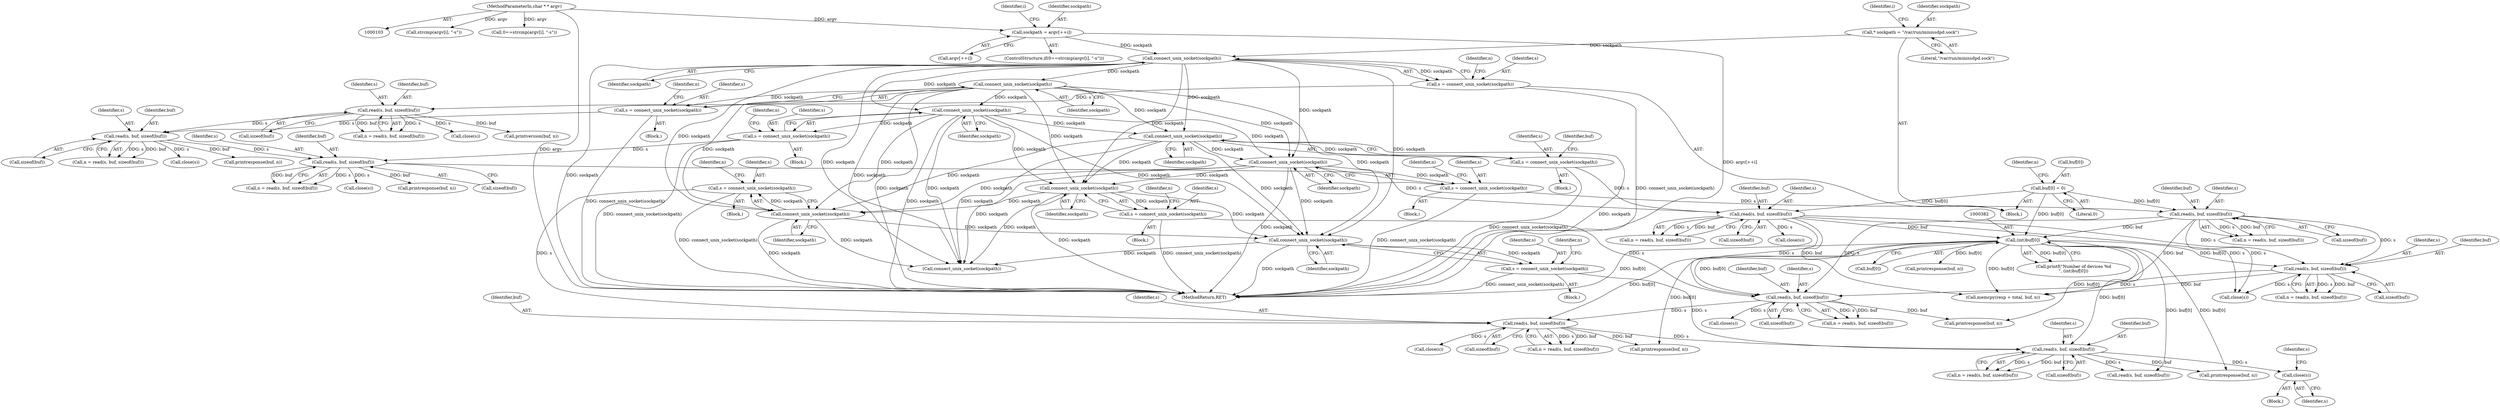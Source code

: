 digraph "0_miniupnp_b238cade9a173c6f751a34acf8ccff838a62aa47_0@API" {
"1000568" [label="(Call,close(s))"];
"1000550" [label="(Call,read(s, buf, sizeof(buf)))"];
"1000518" [label="(Call,read(s, buf, sizeof(buf)))"];
"1000506" [label="(Call,s = connect_unix_socket(sockpath))"];
"1000508" [label="(Call,connect_unix_socket(sockpath))"];
"1000258" [label="(Call,connect_unix_socket(sockpath))"];
"1000222" [label="(Call,connect_unix_socket(sockpath))"];
"1000159" [label="(Call,* sockpath = \"/var/run/minissdpd.sock\")"];
"1000182" [label="(Call,sockpath = argv[++i])"];
"1000105" [label="(MethodParameterIn,char * * argv)"];
"1000292" [label="(Call,connect_unix_socket(sockpath))"];
"1000357" [label="(Call,connect_unix_socket(sockpath))"];
"1000326" [label="(Call,connect_unix_socket(sockpath))"];
"1000470" [label="(Call,connect_unix_socket(sockpath))"];
"1000486" [label="(Call,read(s, buf, sizeof(buf)))"];
"1000369" [label="(Call,read(s, buf, sizeof(buf)))"];
"1000355" [label="(Call,s = connect_unix_socket(sockpath))"];
"1000328" [label="(Call,buf[0] = 0)"];
"1000468" [label="(Call,s = connect_unix_socket(sockpath))"];
"1000341" [label="(Call,read(s, buf, sizeof(buf)))"];
"1000304" [label="(Call,read(s, buf, sizeof(buf)))"];
"1000290" [label="(Call,s = connect_unix_socket(sockpath))"];
"1000270" [label="(Call,read(s, buf, sizeof(buf)))"];
"1000232" [label="(Call,read(s, buf, sizeof(buf)))"];
"1000220" [label="(Call,s = connect_unix_socket(sockpath))"];
"1000256" [label="(Call,s = connect_unix_socket(sockpath))"];
"1000324" [label="(Call,s = connect_unix_socket(sockpath))"];
"1000438" [label="(Call,read(s, buf, sizeof(buf)))"];
"1000381" [label="(Call,(int)buf[0])"];
"1000538" [label="(Call,s = connect_unix_socket(sockpath))"];
"1000540" [label="(Call,connect_unix_socket(sockpath))"];
"1000465" [label="(Block,)"];
"1000177" [label="(Call,strcmp(argv[i], \"-s\"))"];
"1000438" [label="(Call,read(s, buf, sizeof(buf)))"];
"1000507" [label="(Identifier,s)"];
"1000367" [label="(Call,n = read(s, buf, sizeof(buf)))"];
"1000536" [label="(Call,close(s))"];
"1000484" [label="(Call,n = read(s, buf, sizeof(buf)))"];
"1000552" [label="(Identifier,buf)"];
"1000257" [label="(Identifier,s)"];
"1000503" [label="(Block,)"];
"1000357" [label="(Call,connect_unix_socket(sockpath))"];
"1000567" [label="(Block,)"];
"1000272" [label="(Identifier,buf)"];
"1000369" [label="(Call,read(s, buf, sizeof(buf)))"];
"1000183" [label="(Identifier,sockpath)"];
"1000302" [label="(Call,n = read(s, buf, sizeof(buf)))"];
"1000548" [label="(Call,n = read(s, buf, sizeof(buf)))"];
"1000233" [label="(Identifier,s)"];
"1000332" [label="(Literal,0)"];
"1000553" [label="(Call,sizeof(buf))"];
"1000473" [label="(Identifier,n)"];
"1000519" [label="(Identifier,s)"];
"1000175" [label="(Call,0==strcmp(argv[i], \"-s\"))"];
"1000371" [label="(Identifier,buf)"];
"1000268" [label="(Call,n = read(s, buf, sizeof(buf)))"];
"1000325" [label="(Identifier,s)"];
"1000225" [label="(Identifier,n)"];
"1000470" [label="(Call,connect_unix_socket(sockpath))"];
"1000172" [label="(Identifier,i)"];
"1000355" [label="(Call,s = connect_unix_socket(sockpath))"];
"1000506" [label="(Call,s = connect_unix_socket(sockpath))"];
"1000486" [label="(Call,read(s, buf, sizeof(buf)))"];
"1000322" [label="(Call,close(s))"];
"1000222" [label="(Call,connect_unix_socket(sockpath))"];
"1000270" [label="(Call,read(s, buf, sizeof(buf)))"];
"1000339" [label="(Call,n = read(s, buf, sizeof(buf)))"];
"1000560" [label="(Call,printresponse(buf, n))"];
"1000520" [label="(Identifier,buf)"];
"1000258" [label="(Call,connect_unix_socket(sockpath))"];
"1000330" [label="(Identifier,buf)"];
"1000496" [label="(Call,printresponse(buf, n))"];
"1000541" [label="(Identifier,sockpath)"];
"1000592" [label="(Call,printresponse(buf, n))"];
"1000329" [label="(Call,buf[0])"];
"1000324" [label="(Call,s = connect_unix_socket(sockpath))"];
"1000568" [label="(Call,close(s))"];
"1000381" [label="(Call,(int)buf[0])"];
"1000230" [label="(Call,n = read(s, buf, sizeof(buf)))"];
"1000159" [label="(Call,* sockpath = \"/var/run/minissdpd.sock\")"];
"1000439" [label="(Identifier,s)"];
"1000261" [label="(Identifier,n)"];
"1000105" [label="(MethodParameterIn,char * * argv)"];
"1000327" [label="(Identifier,sockpath)"];
"1000418" [label="(Call,memcpy(resp + total, buf, n))"];
"1000550" [label="(Call,read(s, buf, sizeof(buf)))"];
"1000341" [label="(Call,read(s, buf, sizeof(buf)))"];
"1000259" [label="(Identifier,sockpath)"];
"1000571" [label="(Identifier,s)"];
"1000235" [label="(Call,sizeof(buf))"];
"1000306" [label="(Identifier,buf)"];
"1000326" [label="(Call,connect_unix_socket(sockpath))"];
"1000350" [label="(Block,)"];
"1000287" [label="(Block,)"];
"1000232" [label="(Call,read(s, buf, sizeof(buf)))"];
"1000511" [label="(Identifier,n)"];
"1000543" [label="(Identifier,n)"];
"1000334" [label="(Identifier,n)"];
"1000305" [label="(Identifier,s)"];
"1000582" [label="(Call,read(s, buf, sizeof(buf)))"];
"1000540" [label="(Call,connect_unix_socket(sockpath))"];
"1000379" [label="(Call,printf(\"Number of devices %d\n\", (int)buf[0]))"];
"1000161" [label="(Literal,\"/var/run/minissdpd.sock\")"];
"1000440" [label="(Identifier,buf)"];
"1000254" [label="(Call,close(s))"];
"1000488" [label="(Identifier,buf)"];
"1000535" [label="(Block,)"];
"1000291" [label="(Identifier,s)"];
"1000184" [label="(Call,argv[++i])"];
"1000343" [label="(Identifier,buf)"];
"1000342" [label="(Identifier,s)"];
"1000383" [label="(Call,buf[0])"];
"1000314" [label="(Call,printresponse(buf, n))"];
"1000569" [label="(Identifier,s)"];
"1000521" [label="(Call,sizeof(buf))"];
"1000292" [label="(Call,connect_unix_socket(sockpath))"];
"1000489" [label="(Call,sizeof(buf))"];
"1000344" [label="(Call,sizeof(buf))"];
"1000441" [label="(Call,sizeof(buf))"];
"1000234" [label="(Identifier,buf)"];
"1000468" [label="(Call,s = connect_unix_socket(sockpath))"];
"1000290" [label="(Call,s = connect_unix_socket(sockpath))"];
"1000516" [label="(Call,n = read(s, buf, sizeof(buf)))"];
"1000518" [label="(Call,read(s, buf, sizeof(buf)))"];
"1000271" [label="(Identifier,s)"];
"1000538" [label="(Call,s = connect_unix_socket(sockpath))"];
"1000293" [label="(Identifier,sockpath)"];
"1000223" [label="(Identifier,sockpath)"];
"1000539" [label="(Identifier,s)"];
"1000304" [label="(Call,read(s, buf, sizeof(buf)))"];
"1000572" [label="(Call,connect_unix_socket(sockpath))"];
"1000471" [label="(Identifier,sockpath)"];
"1000288" [label="(Call,close(s))"];
"1000599" [label="(MethodReturn,RET)"];
"1000280" [label="(Call,printresponse(buf, n))"];
"1000321" [label="(Block,)"];
"1000372" [label="(Call,sizeof(buf))"];
"1000220" [label="(Call,s = connect_unix_socket(sockpath))"];
"1000469" [label="(Identifier,s)"];
"1000436" [label="(Call,n = read(s, buf, sizeof(buf)))"];
"1000509" [label="(Identifier,sockpath)"];
"1000295" [label="(Identifier,n)"];
"1000247" [label="(Call,printversion(buf, n))"];
"1000182" [label="(Call,sockpath = argv[++i])"];
"1000164" [label="(Identifier,i)"];
"1000174" [label="(ControlStructure,if(0==strcmp(argv[i], \"-s\")))"];
"1000508" [label="(Call,connect_unix_socket(sockpath))"];
"1000251" [label="(Block,)"];
"1000256" [label="(Call,s = connect_unix_socket(sockpath))"];
"1000328" [label="(Call,buf[0] = 0)"];
"1000487" [label="(Identifier,s)"];
"1000466" [label="(Call,close(s))"];
"1000370" [label="(Identifier,s)"];
"1000106" [label="(Block,)"];
"1000528" [label="(Call,printresponse(buf, n))"];
"1000358" [label="(Identifier,sockpath)"];
"1000356" [label="(Identifier,s)"];
"1000273" [label="(Call,sizeof(buf))"];
"1000221" [label="(Identifier,s)"];
"1000551" [label="(Identifier,s)"];
"1000504" [label="(Call,close(s))"];
"1000360" [label="(Identifier,n)"];
"1000160" [label="(Identifier,sockpath)"];
"1000353" [label="(Call,close(s))"];
"1000307" [label="(Call,sizeof(buf))"];
"1000568" -> "1000567"  [label="AST: "];
"1000568" -> "1000569"  [label="CFG: "];
"1000569" -> "1000568"  [label="AST: "];
"1000571" -> "1000568"  [label="CFG: "];
"1000550" -> "1000568"  [label="DDG: s"];
"1000550" -> "1000548"  [label="AST: "];
"1000550" -> "1000553"  [label="CFG: "];
"1000551" -> "1000550"  [label="AST: "];
"1000552" -> "1000550"  [label="AST: "];
"1000553" -> "1000550"  [label="AST: "];
"1000548" -> "1000550"  [label="CFG: "];
"1000550" -> "1000548"  [label="DDG: s"];
"1000550" -> "1000548"  [label="DDG: buf"];
"1000518" -> "1000550"  [label="DDG: s"];
"1000538" -> "1000550"  [label="DDG: s"];
"1000381" -> "1000550"  [label="DDG: buf[0]"];
"1000550" -> "1000560"  [label="DDG: buf"];
"1000550" -> "1000582"  [label="DDG: s"];
"1000518" -> "1000516"  [label="AST: "];
"1000518" -> "1000521"  [label="CFG: "];
"1000519" -> "1000518"  [label="AST: "];
"1000520" -> "1000518"  [label="AST: "];
"1000521" -> "1000518"  [label="AST: "];
"1000516" -> "1000518"  [label="CFG: "];
"1000518" -> "1000516"  [label="DDG: s"];
"1000518" -> "1000516"  [label="DDG: buf"];
"1000506" -> "1000518"  [label="DDG: s"];
"1000486" -> "1000518"  [label="DDG: s"];
"1000381" -> "1000518"  [label="DDG: buf[0]"];
"1000518" -> "1000528"  [label="DDG: buf"];
"1000518" -> "1000536"  [label="DDG: s"];
"1000506" -> "1000503"  [label="AST: "];
"1000506" -> "1000508"  [label="CFG: "];
"1000507" -> "1000506"  [label="AST: "];
"1000508" -> "1000506"  [label="AST: "];
"1000511" -> "1000506"  [label="CFG: "];
"1000506" -> "1000599"  [label="DDG: connect_unix_socket(sockpath)"];
"1000508" -> "1000506"  [label="DDG: sockpath"];
"1000508" -> "1000509"  [label="CFG: "];
"1000509" -> "1000508"  [label="AST: "];
"1000508" -> "1000599"  [label="DDG: sockpath"];
"1000258" -> "1000508"  [label="DDG: sockpath"];
"1000222" -> "1000508"  [label="DDG: sockpath"];
"1000292" -> "1000508"  [label="DDG: sockpath"];
"1000357" -> "1000508"  [label="DDG: sockpath"];
"1000470" -> "1000508"  [label="DDG: sockpath"];
"1000326" -> "1000508"  [label="DDG: sockpath"];
"1000508" -> "1000540"  [label="DDG: sockpath"];
"1000508" -> "1000572"  [label="DDG: sockpath"];
"1000258" -> "1000256"  [label="AST: "];
"1000258" -> "1000259"  [label="CFG: "];
"1000259" -> "1000258"  [label="AST: "];
"1000256" -> "1000258"  [label="CFG: "];
"1000258" -> "1000599"  [label="DDG: sockpath"];
"1000258" -> "1000256"  [label="DDG: sockpath"];
"1000222" -> "1000258"  [label="DDG: sockpath"];
"1000258" -> "1000292"  [label="DDG: sockpath"];
"1000258" -> "1000326"  [label="DDG: sockpath"];
"1000258" -> "1000357"  [label="DDG: sockpath"];
"1000258" -> "1000470"  [label="DDG: sockpath"];
"1000258" -> "1000540"  [label="DDG: sockpath"];
"1000258" -> "1000572"  [label="DDG: sockpath"];
"1000222" -> "1000220"  [label="AST: "];
"1000222" -> "1000223"  [label="CFG: "];
"1000223" -> "1000222"  [label="AST: "];
"1000220" -> "1000222"  [label="CFG: "];
"1000222" -> "1000599"  [label="DDG: sockpath"];
"1000222" -> "1000220"  [label="DDG: sockpath"];
"1000159" -> "1000222"  [label="DDG: sockpath"];
"1000182" -> "1000222"  [label="DDG: sockpath"];
"1000222" -> "1000292"  [label="DDG: sockpath"];
"1000222" -> "1000326"  [label="DDG: sockpath"];
"1000222" -> "1000357"  [label="DDG: sockpath"];
"1000222" -> "1000470"  [label="DDG: sockpath"];
"1000222" -> "1000540"  [label="DDG: sockpath"];
"1000222" -> "1000572"  [label="DDG: sockpath"];
"1000159" -> "1000106"  [label="AST: "];
"1000159" -> "1000161"  [label="CFG: "];
"1000160" -> "1000159"  [label="AST: "];
"1000161" -> "1000159"  [label="AST: "];
"1000164" -> "1000159"  [label="CFG: "];
"1000182" -> "1000174"  [label="AST: "];
"1000182" -> "1000184"  [label="CFG: "];
"1000183" -> "1000182"  [label="AST: "];
"1000184" -> "1000182"  [label="AST: "];
"1000172" -> "1000182"  [label="CFG: "];
"1000182" -> "1000599"  [label="DDG: argv[++i]"];
"1000105" -> "1000182"  [label="DDG: argv"];
"1000105" -> "1000103"  [label="AST: "];
"1000105" -> "1000599"  [label="DDG: argv"];
"1000105" -> "1000175"  [label="DDG: argv"];
"1000105" -> "1000177"  [label="DDG: argv"];
"1000292" -> "1000290"  [label="AST: "];
"1000292" -> "1000293"  [label="CFG: "];
"1000293" -> "1000292"  [label="AST: "];
"1000290" -> "1000292"  [label="CFG: "];
"1000292" -> "1000599"  [label="DDG: sockpath"];
"1000292" -> "1000290"  [label="DDG: sockpath"];
"1000292" -> "1000326"  [label="DDG: sockpath"];
"1000292" -> "1000357"  [label="DDG: sockpath"];
"1000292" -> "1000470"  [label="DDG: sockpath"];
"1000292" -> "1000540"  [label="DDG: sockpath"];
"1000292" -> "1000572"  [label="DDG: sockpath"];
"1000357" -> "1000355"  [label="AST: "];
"1000357" -> "1000358"  [label="CFG: "];
"1000358" -> "1000357"  [label="AST: "];
"1000355" -> "1000357"  [label="CFG: "];
"1000357" -> "1000599"  [label="DDG: sockpath"];
"1000357" -> "1000355"  [label="DDG: sockpath"];
"1000326" -> "1000357"  [label="DDG: sockpath"];
"1000357" -> "1000470"  [label="DDG: sockpath"];
"1000357" -> "1000540"  [label="DDG: sockpath"];
"1000357" -> "1000572"  [label="DDG: sockpath"];
"1000326" -> "1000324"  [label="AST: "];
"1000326" -> "1000327"  [label="CFG: "];
"1000327" -> "1000326"  [label="AST: "];
"1000324" -> "1000326"  [label="CFG: "];
"1000326" -> "1000599"  [label="DDG: sockpath"];
"1000326" -> "1000324"  [label="DDG: sockpath"];
"1000326" -> "1000470"  [label="DDG: sockpath"];
"1000326" -> "1000540"  [label="DDG: sockpath"];
"1000326" -> "1000572"  [label="DDG: sockpath"];
"1000470" -> "1000468"  [label="AST: "];
"1000470" -> "1000471"  [label="CFG: "];
"1000471" -> "1000470"  [label="AST: "];
"1000468" -> "1000470"  [label="CFG: "];
"1000470" -> "1000599"  [label="DDG: sockpath"];
"1000470" -> "1000468"  [label="DDG: sockpath"];
"1000470" -> "1000540"  [label="DDG: sockpath"];
"1000470" -> "1000572"  [label="DDG: sockpath"];
"1000486" -> "1000484"  [label="AST: "];
"1000486" -> "1000489"  [label="CFG: "];
"1000487" -> "1000486"  [label="AST: "];
"1000488" -> "1000486"  [label="AST: "];
"1000489" -> "1000486"  [label="AST: "];
"1000484" -> "1000486"  [label="CFG: "];
"1000486" -> "1000484"  [label="DDG: s"];
"1000486" -> "1000484"  [label="DDG: buf"];
"1000369" -> "1000486"  [label="DDG: s"];
"1000468" -> "1000486"  [label="DDG: s"];
"1000341" -> "1000486"  [label="DDG: s"];
"1000438" -> "1000486"  [label="DDG: s"];
"1000381" -> "1000486"  [label="DDG: buf[0]"];
"1000486" -> "1000496"  [label="DDG: buf"];
"1000486" -> "1000504"  [label="DDG: s"];
"1000369" -> "1000367"  [label="AST: "];
"1000369" -> "1000372"  [label="CFG: "];
"1000370" -> "1000369"  [label="AST: "];
"1000371" -> "1000369"  [label="AST: "];
"1000372" -> "1000369"  [label="AST: "];
"1000367" -> "1000369"  [label="CFG: "];
"1000369" -> "1000367"  [label="DDG: s"];
"1000369" -> "1000367"  [label="DDG: buf"];
"1000355" -> "1000369"  [label="DDG: s"];
"1000328" -> "1000369"  [label="DDG: buf[0]"];
"1000369" -> "1000381"  [label="DDG: buf"];
"1000369" -> "1000418"  [label="DDG: buf"];
"1000369" -> "1000438"  [label="DDG: s"];
"1000369" -> "1000466"  [label="DDG: s"];
"1000355" -> "1000350"  [label="AST: "];
"1000356" -> "1000355"  [label="AST: "];
"1000360" -> "1000355"  [label="CFG: "];
"1000355" -> "1000599"  [label="DDG: connect_unix_socket(sockpath)"];
"1000328" -> "1000106"  [label="AST: "];
"1000328" -> "1000332"  [label="CFG: "];
"1000329" -> "1000328"  [label="AST: "];
"1000332" -> "1000328"  [label="AST: "];
"1000334" -> "1000328"  [label="CFG: "];
"1000328" -> "1000341"  [label="DDG: buf[0]"];
"1000328" -> "1000381"  [label="DDG: buf[0]"];
"1000468" -> "1000465"  [label="AST: "];
"1000469" -> "1000468"  [label="AST: "];
"1000473" -> "1000468"  [label="CFG: "];
"1000468" -> "1000599"  [label="DDG: connect_unix_socket(sockpath)"];
"1000341" -> "1000339"  [label="AST: "];
"1000341" -> "1000344"  [label="CFG: "];
"1000342" -> "1000341"  [label="AST: "];
"1000343" -> "1000341"  [label="AST: "];
"1000344" -> "1000341"  [label="AST: "];
"1000339" -> "1000341"  [label="CFG: "];
"1000341" -> "1000339"  [label="DDG: s"];
"1000341" -> "1000339"  [label="DDG: buf"];
"1000304" -> "1000341"  [label="DDG: s"];
"1000324" -> "1000341"  [label="DDG: s"];
"1000341" -> "1000353"  [label="DDG: s"];
"1000341" -> "1000381"  [label="DDG: buf"];
"1000341" -> "1000418"  [label="DDG: buf"];
"1000341" -> "1000438"  [label="DDG: s"];
"1000341" -> "1000466"  [label="DDG: s"];
"1000304" -> "1000302"  [label="AST: "];
"1000304" -> "1000307"  [label="CFG: "];
"1000305" -> "1000304"  [label="AST: "];
"1000306" -> "1000304"  [label="AST: "];
"1000307" -> "1000304"  [label="AST: "];
"1000302" -> "1000304"  [label="CFG: "];
"1000304" -> "1000302"  [label="DDG: s"];
"1000304" -> "1000302"  [label="DDG: buf"];
"1000290" -> "1000304"  [label="DDG: s"];
"1000270" -> "1000304"  [label="DDG: s"];
"1000304" -> "1000314"  [label="DDG: buf"];
"1000304" -> "1000322"  [label="DDG: s"];
"1000290" -> "1000287"  [label="AST: "];
"1000291" -> "1000290"  [label="AST: "];
"1000295" -> "1000290"  [label="CFG: "];
"1000290" -> "1000599"  [label="DDG: connect_unix_socket(sockpath)"];
"1000270" -> "1000268"  [label="AST: "];
"1000270" -> "1000273"  [label="CFG: "];
"1000271" -> "1000270"  [label="AST: "];
"1000272" -> "1000270"  [label="AST: "];
"1000273" -> "1000270"  [label="AST: "];
"1000268" -> "1000270"  [label="CFG: "];
"1000270" -> "1000268"  [label="DDG: s"];
"1000270" -> "1000268"  [label="DDG: buf"];
"1000232" -> "1000270"  [label="DDG: s"];
"1000256" -> "1000270"  [label="DDG: s"];
"1000270" -> "1000280"  [label="DDG: buf"];
"1000270" -> "1000288"  [label="DDG: s"];
"1000232" -> "1000230"  [label="AST: "];
"1000232" -> "1000235"  [label="CFG: "];
"1000233" -> "1000232"  [label="AST: "];
"1000234" -> "1000232"  [label="AST: "];
"1000235" -> "1000232"  [label="AST: "];
"1000230" -> "1000232"  [label="CFG: "];
"1000232" -> "1000230"  [label="DDG: s"];
"1000232" -> "1000230"  [label="DDG: buf"];
"1000220" -> "1000232"  [label="DDG: s"];
"1000232" -> "1000247"  [label="DDG: buf"];
"1000232" -> "1000254"  [label="DDG: s"];
"1000220" -> "1000106"  [label="AST: "];
"1000221" -> "1000220"  [label="AST: "];
"1000225" -> "1000220"  [label="CFG: "];
"1000220" -> "1000599"  [label="DDG: connect_unix_socket(sockpath)"];
"1000256" -> "1000251"  [label="AST: "];
"1000257" -> "1000256"  [label="AST: "];
"1000261" -> "1000256"  [label="CFG: "];
"1000256" -> "1000599"  [label="DDG: connect_unix_socket(sockpath)"];
"1000324" -> "1000321"  [label="AST: "];
"1000325" -> "1000324"  [label="AST: "];
"1000330" -> "1000324"  [label="CFG: "];
"1000324" -> "1000599"  [label="DDG: connect_unix_socket(sockpath)"];
"1000438" -> "1000436"  [label="AST: "];
"1000438" -> "1000441"  [label="CFG: "];
"1000439" -> "1000438"  [label="AST: "];
"1000440" -> "1000438"  [label="AST: "];
"1000441" -> "1000438"  [label="AST: "];
"1000436" -> "1000438"  [label="CFG: "];
"1000438" -> "1000418"  [label="DDG: buf"];
"1000438" -> "1000436"  [label="DDG: s"];
"1000438" -> "1000436"  [label="DDG: buf"];
"1000381" -> "1000438"  [label="DDG: buf[0]"];
"1000438" -> "1000466"  [label="DDG: s"];
"1000381" -> "1000379"  [label="AST: "];
"1000381" -> "1000383"  [label="CFG: "];
"1000382" -> "1000381"  [label="AST: "];
"1000383" -> "1000381"  [label="AST: "];
"1000379" -> "1000381"  [label="CFG: "];
"1000381" -> "1000599"  [label="DDG: buf[0]"];
"1000381" -> "1000379"  [label="DDG: buf[0]"];
"1000381" -> "1000418"  [label="DDG: buf[0]"];
"1000381" -> "1000496"  [label="DDG: buf[0]"];
"1000381" -> "1000528"  [label="DDG: buf[0]"];
"1000381" -> "1000560"  [label="DDG: buf[0]"];
"1000381" -> "1000582"  [label="DDG: buf[0]"];
"1000381" -> "1000592"  [label="DDG: buf[0]"];
"1000538" -> "1000535"  [label="AST: "];
"1000538" -> "1000540"  [label="CFG: "];
"1000539" -> "1000538"  [label="AST: "];
"1000540" -> "1000538"  [label="AST: "];
"1000543" -> "1000538"  [label="CFG: "];
"1000538" -> "1000599"  [label="DDG: connect_unix_socket(sockpath)"];
"1000540" -> "1000538"  [label="DDG: sockpath"];
"1000540" -> "1000541"  [label="CFG: "];
"1000541" -> "1000540"  [label="AST: "];
"1000540" -> "1000599"  [label="DDG: sockpath"];
"1000540" -> "1000572"  [label="DDG: sockpath"];
}
